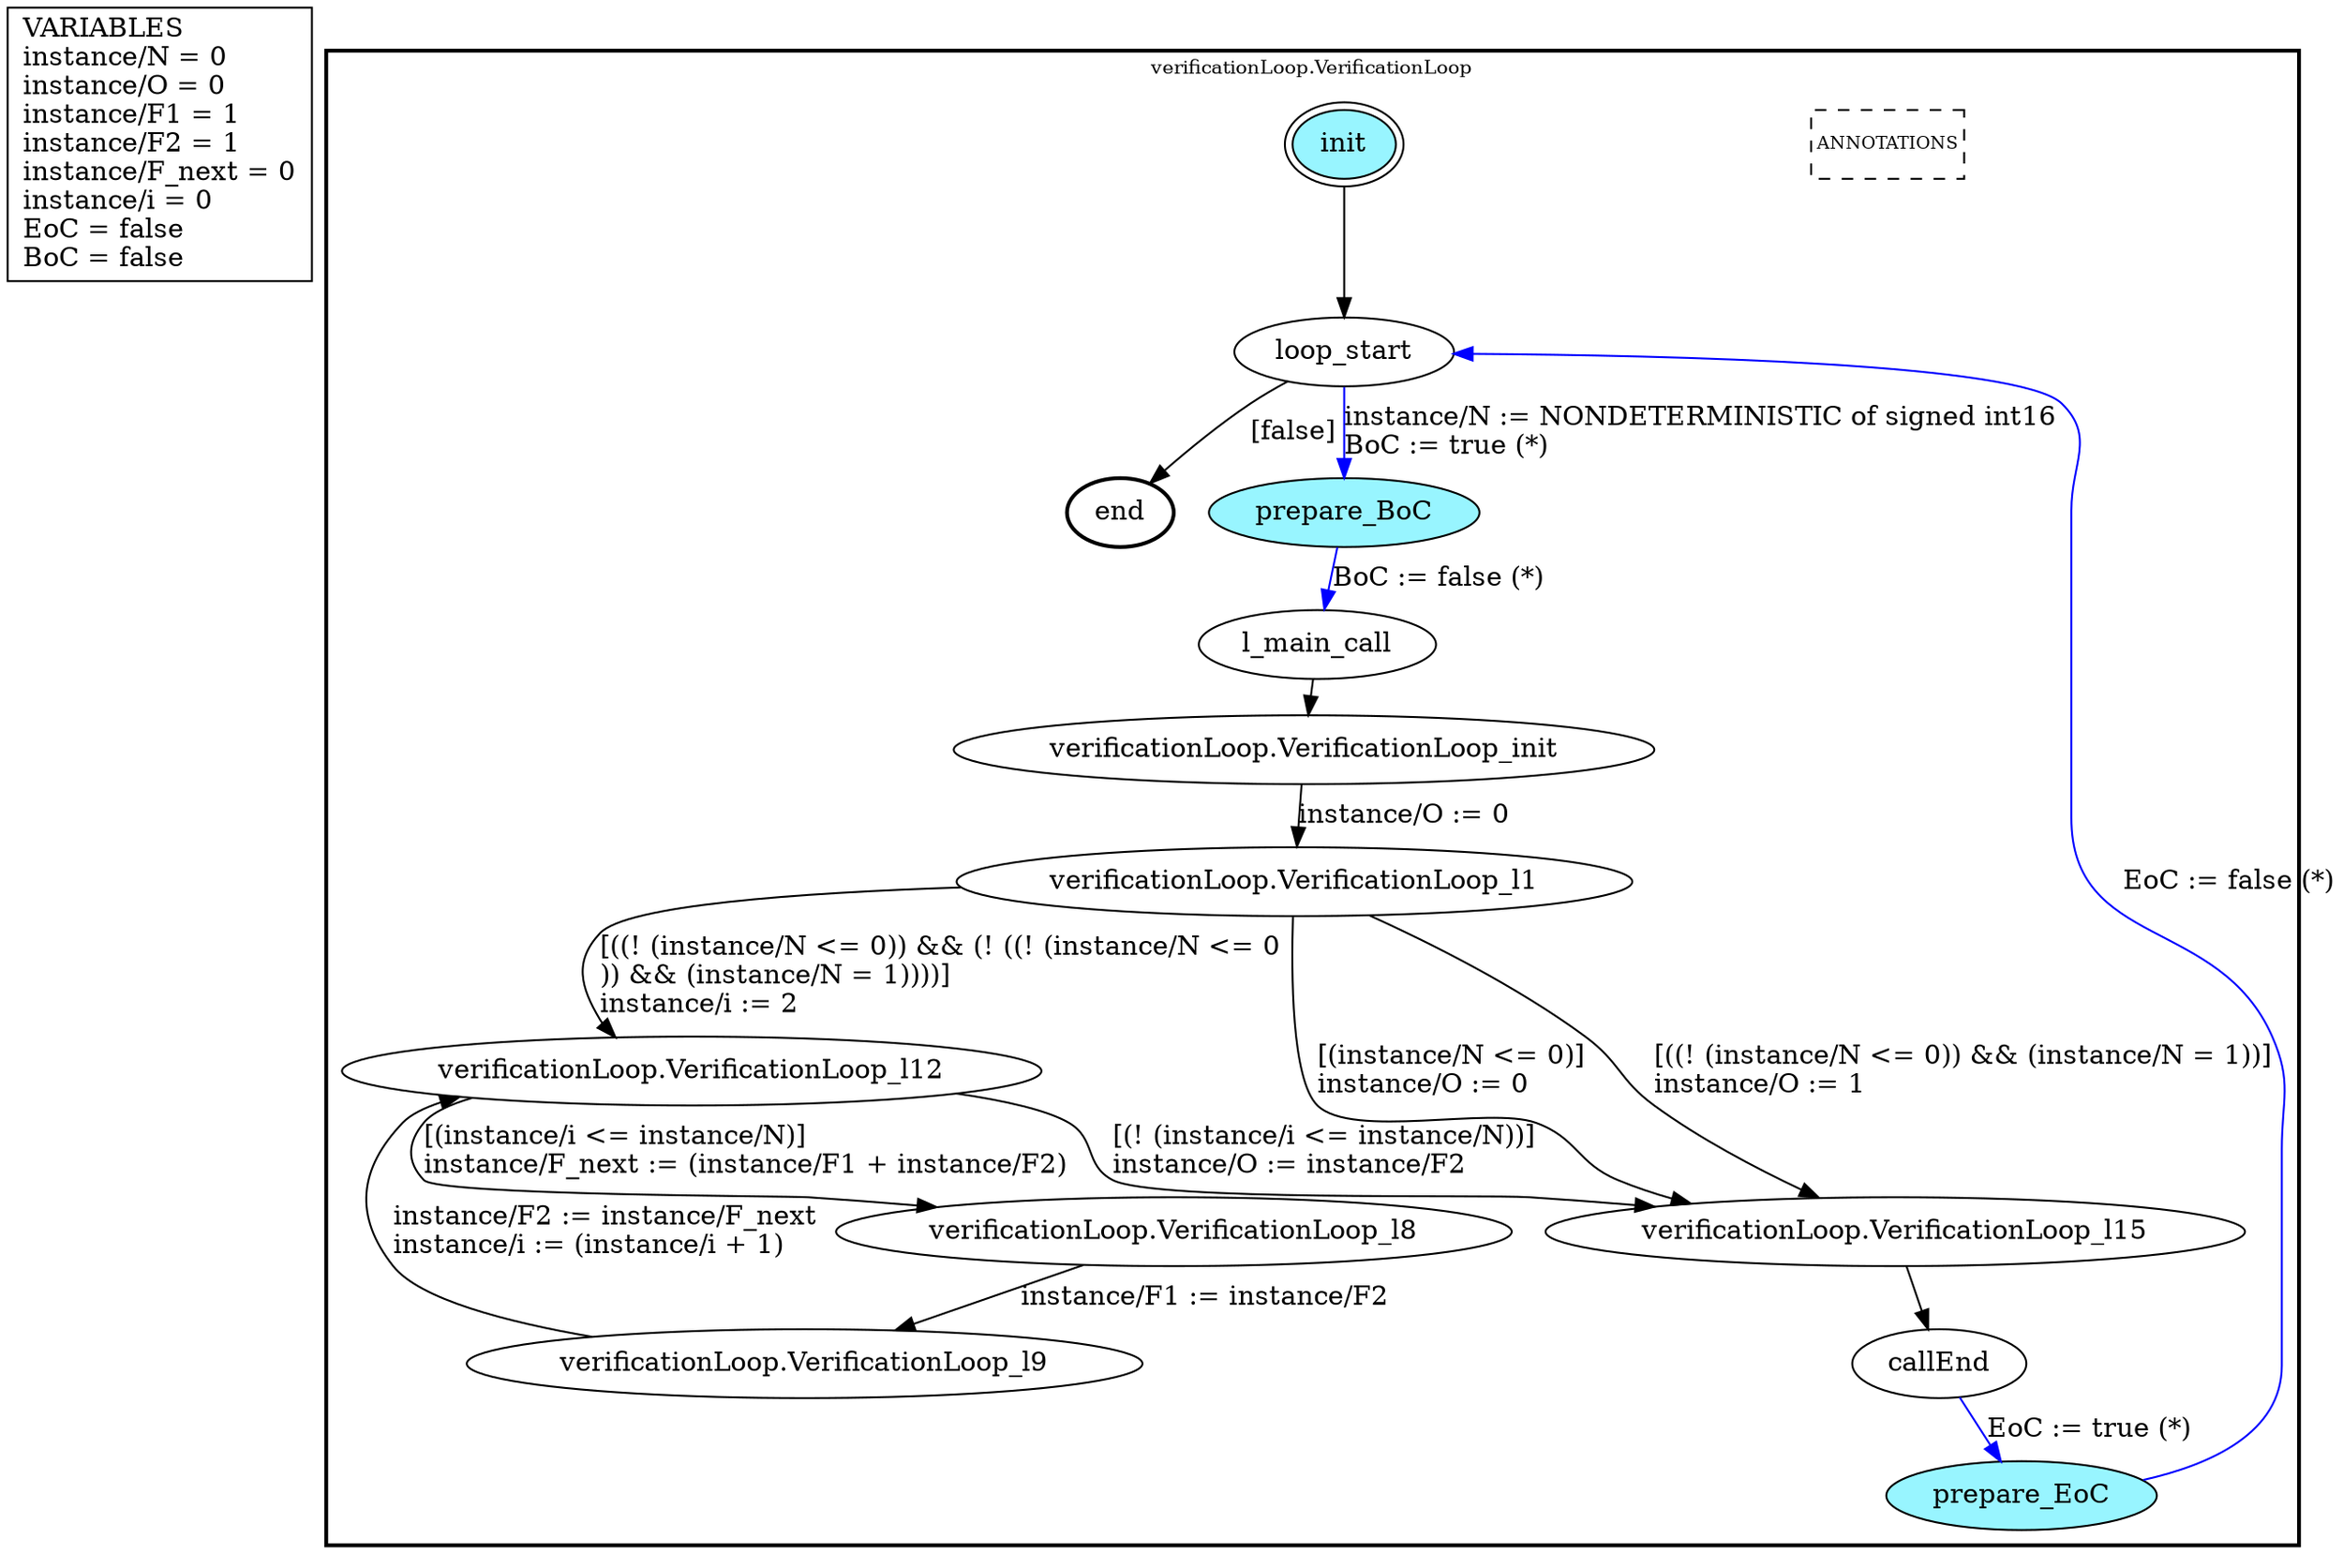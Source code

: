 digraph G {
	vars_declaration_pseudonode_network [
		label="VARIABLES\linstance/N = 0\linstance/O = 0\linstance/F1 = 1\linstance/F2 = 1\linstance/F_next = 0\linstance/i = 0\lEoC = false\lBoC = false\l",
		fillcolor="lightgray", shape="rectangle"];
	subgraph clusterverificationLoop_VerificationLoop {
		node [style="filled"];
		style=bold;
		color="black";
		fontsize=10;
		ranksep=0.4;
		
		label="verificationLoop.VerificationLoop";
		
		annotations_pseudonode_verificationLoop_VerificationLoop [
			label="ANNOTATIONS",
			fontsize=9, margin="0.04,0.04", fillcolor="white", shape="rectangle", style="dashed"];
		
		init_verificationLoop_VerificationLoop [label="init", color="black", fillcolor="cadetblue1", peripheries=2, shape="ellipse"];
		end_verificationLoop_VerificationLoop [label="end", color="black", fillcolor="cadetblue1", style=bold, shape="ellipse"];
		loop_start_verificationLoop_VerificationLoop [label="loop_start", color="black", fillcolor="white", shape="ellipse"];
		prepare_BoC_verificationLoop_VerificationLoop [label="prepare_BoC", color="black", fillcolor="cadetblue1", shape="ellipse"];
		l_main_call_verificationLoop_VerificationLoop [label="l_main_call", color="black", fillcolor="white", shape="ellipse"];
		callEnd_verificationLoop_VerificationLoop [label="callEnd", color="black", fillcolor="white", shape="ellipse"];
		prepare_EoC_verificationLoop_VerificationLoop [label="prepare_EoC", color="black", fillcolor="cadetblue1", shape="ellipse"];
		verificationLoop_VerificationLoop_init_verificationLoop_VerificationLoop [label="verificationLoop.VerificationLoop_init", color="black", fillcolor="white", shape="ellipse"];
		verificationLoop_VerificationLoop_l1_verificationLoop_VerificationLoop [label="verificationLoop.VerificationLoop_l1", color="black", fillcolor="white", shape="ellipse"];
		verificationLoop_VerificationLoop_l8_verificationLoop_VerificationLoop [label="verificationLoop.VerificationLoop_l8", color="black", fillcolor="white", shape="ellipse"];
		verificationLoop_VerificationLoop_l9_verificationLoop_VerificationLoop [label="verificationLoop.VerificationLoop_l9", color="black", fillcolor="white", shape="ellipse"];
		verificationLoop_VerificationLoop_l12_verificationLoop_VerificationLoop [label="verificationLoop.VerificationLoop_l12", color="black", fillcolor="white", shape="ellipse"];
		verificationLoop_VerificationLoop_l15_verificationLoop_VerificationLoop [label="verificationLoop.VerificationLoop_l15", color="black", fillcolor="white", shape="ellipse"];
		init_verificationLoop_VerificationLoop -> loop_start_verificationLoop_VerificationLoop [color="black", label=""];
		loop_start_verificationLoop_VerificationLoop -> prepare_BoC_verificationLoop_VerificationLoop [color="blue", label="instance/N := NONDETERMINISTIC of signed int16\lBoC := true (*)\l"];
		prepare_BoC_verificationLoop_VerificationLoop -> l_main_call_verificationLoop_VerificationLoop [color="blue", label="BoC := false (*)"];
		callEnd_verificationLoop_VerificationLoop -> prepare_EoC_verificationLoop_VerificationLoop [color="blue", label="EoC := true (*)"];
		prepare_EoC_verificationLoop_VerificationLoop -> loop_start_verificationLoop_VerificationLoop [color="blue", label="EoC := false (*)"];
		loop_start_verificationLoop_VerificationLoop -> end_verificationLoop_VerificationLoop [color="black", label="[false]"];
		verificationLoop_VerificationLoop_init_verificationLoop_VerificationLoop -> verificationLoop_VerificationLoop_l1_verificationLoop_VerificationLoop [color="black", label="instance/O := 0"];
		verificationLoop_VerificationLoop_l1_verificationLoop_VerificationLoop -> verificationLoop_VerificationLoop_l15_verificationLoop_VerificationLoop [color="black", label="[(instance/N <= 0)]\linstance/O := 0\l"];
		verificationLoop_VerificationLoop_l1_verificationLoop_VerificationLoop -> verificationLoop_VerificationLoop_l15_verificationLoop_VerificationLoop [color="black", label="[((! (instance/N <= 0)) && (instance/N = 1))]\linstance/O := 1\l"];
		verificationLoop_VerificationLoop_l1_verificationLoop_VerificationLoop -> verificationLoop_VerificationLoop_l12_verificationLoop_VerificationLoop [color="black", label="[((! (instance/N <= 0)) && (! ((! (instance/N <= 0\l)) && (instance/N = 1))))]\linstance/i := 2\l"];
		verificationLoop_VerificationLoop_l8_verificationLoop_VerificationLoop -> verificationLoop_VerificationLoop_l9_verificationLoop_VerificationLoop [color="black", label="instance/F1 := instance/F2"];
		verificationLoop_VerificationLoop_l9_verificationLoop_VerificationLoop -> verificationLoop_VerificationLoop_l12_verificationLoop_VerificationLoop [color="black", label="instance/F2 := instance/F_next\linstance/i := (instance/i + 1)\l"];
		verificationLoop_VerificationLoop_l12_verificationLoop_VerificationLoop -> verificationLoop_VerificationLoop_l8_verificationLoop_VerificationLoop [color="black", label="[(instance/i <= instance/N)]\linstance/F_next := (instance/F1 + instance/F2)\l"];
		verificationLoop_VerificationLoop_l12_verificationLoop_VerificationLoop -> verificationLoop_VerificationLoop_l15_verificationLoop_VerificationLoop [color="black", label="[(! (instance/i <= instance/N))]\linstance/O := instance/F2\l"];
		l_main_call_verificationLoop_VerificationLoop -> verificationLoop_VerificationLoop_init_verificationLoop_VerificationLoop [color="black", label=""];
		verificationLoop_VerificationLoop_l15_verificationLoop_VerificationLoop -> callEnd_verificationLoop_VerificationLoop [color="black", label=""];
	}
}


